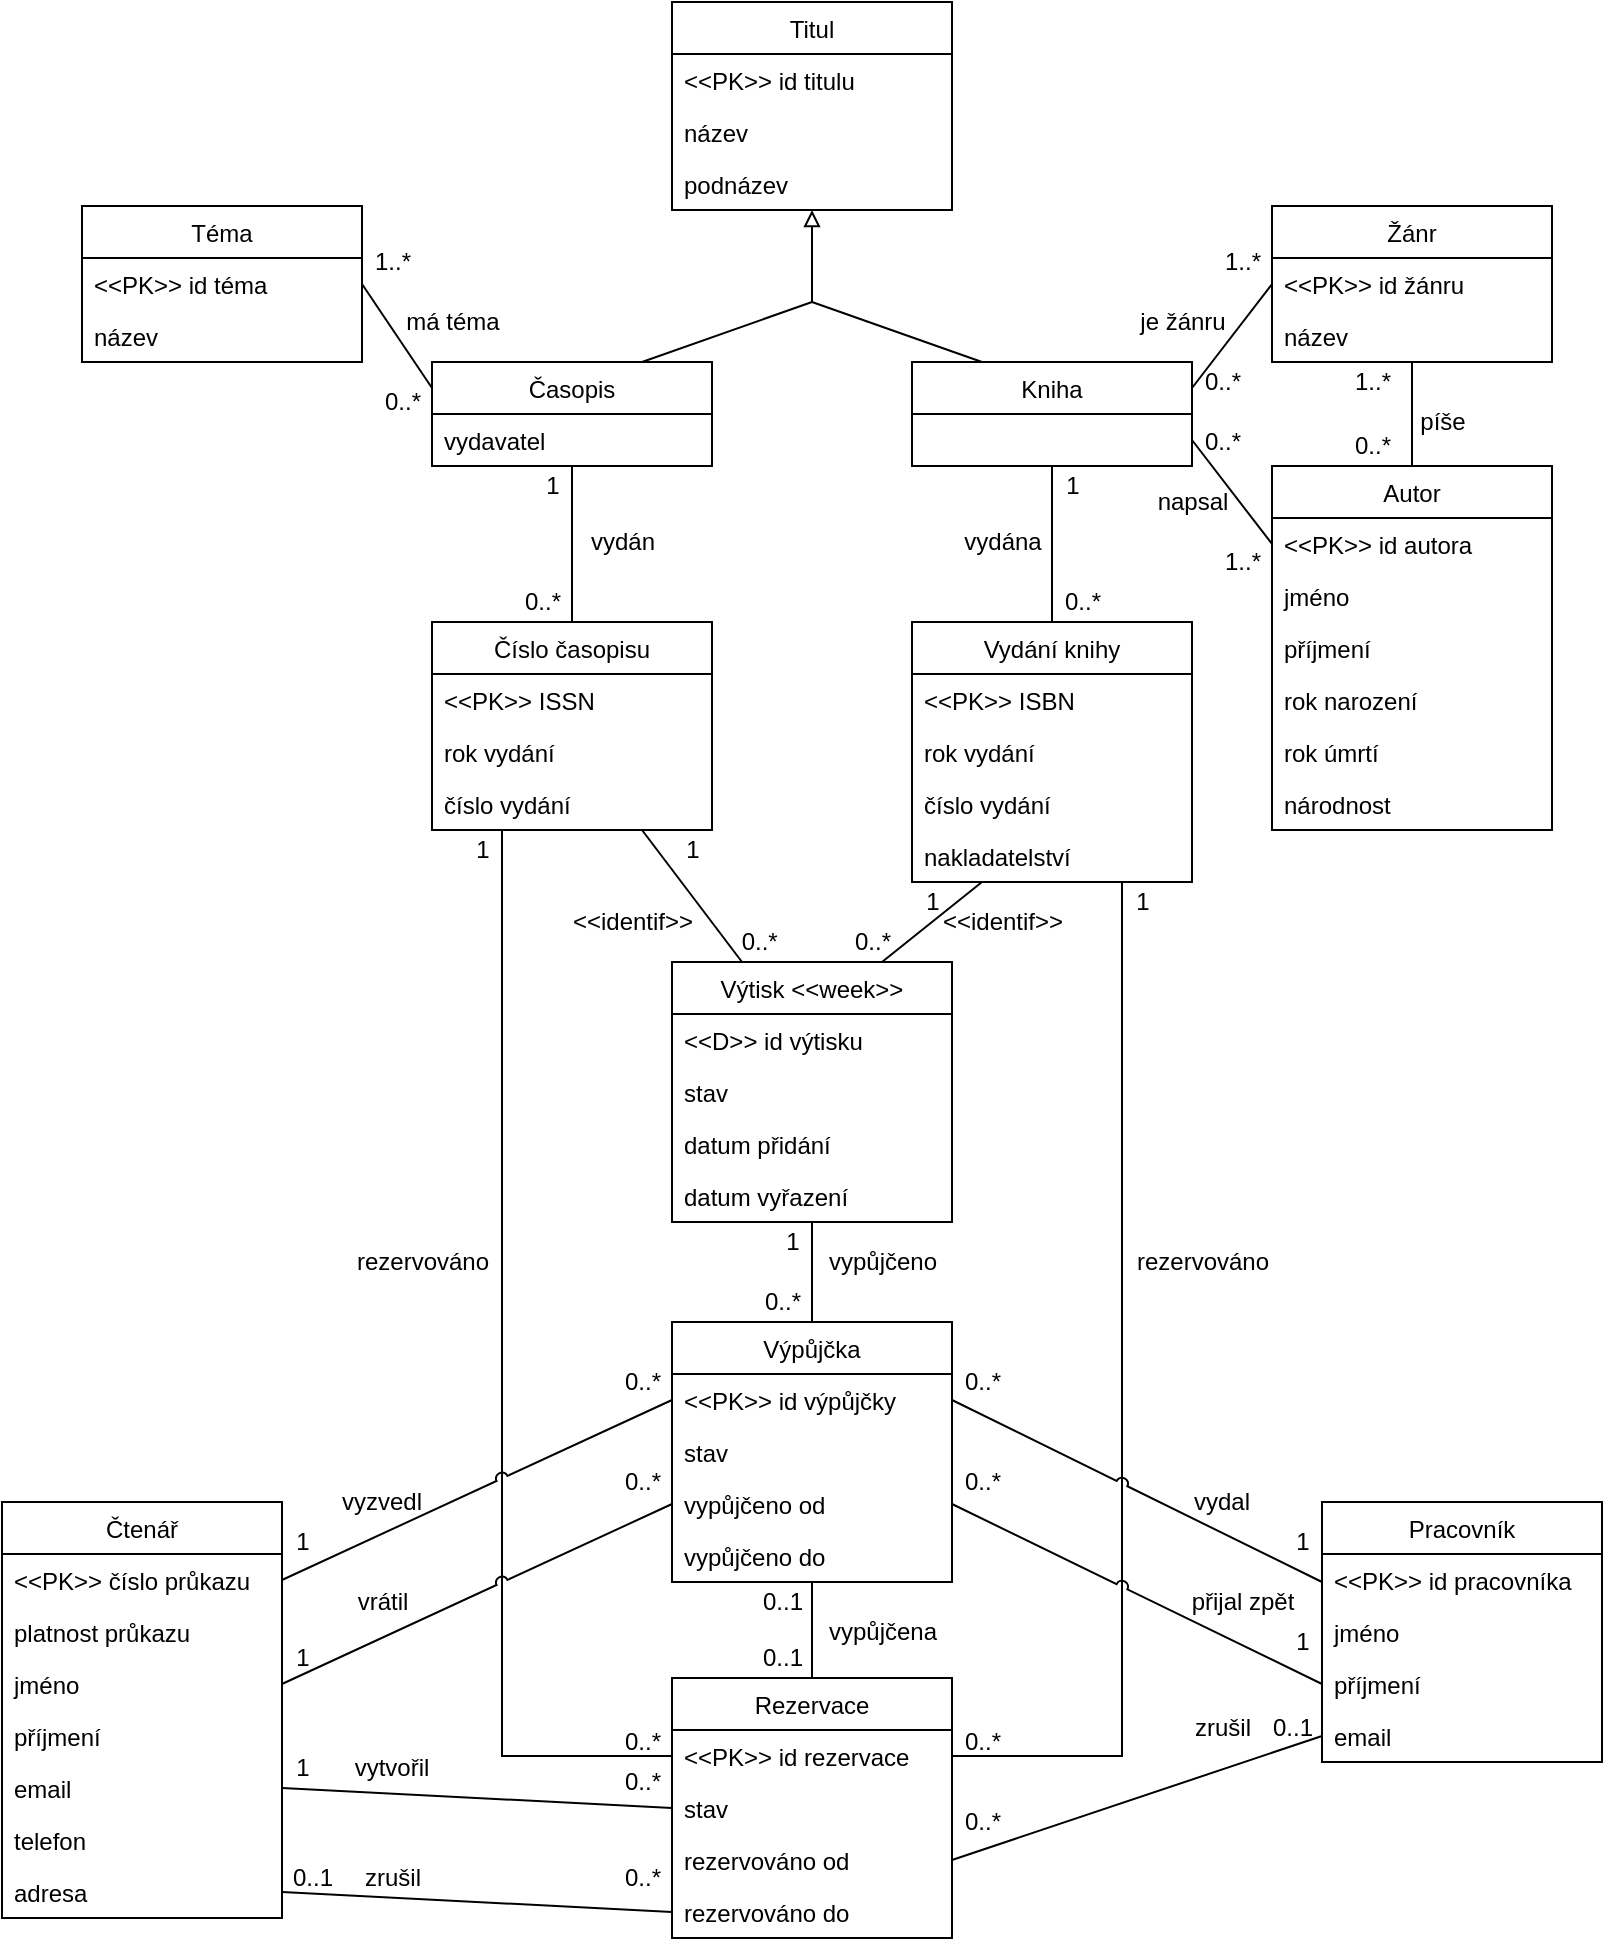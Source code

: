 <mxfile version="14.4.7" type="device"><diagram id="R2lEEEUBdFMjLlhIrx00" name="Page-1"><mxGraphModel dx="868" dy="475" grid="1" gridSize="10" guides="1" tooltips="1" connect="1" arrows="1" fold="1" page="1" pageScale="1" pageWidth="850" pageHeight="1100" math="0" shadow="0" extFonts="Permanent Marker^https://fonts.googleapis.com/css?family=Permanent+Marker"><root><mxCell id="0"/><mxCell id="1" parent="0"/><mxCell id="t6-kEOQ1s0M16IEH5O98-35" value="Titul" style="swimlane;fontStyle=0;childLayout=stackLayout;horizontal=1;startSize=26;fillColor=none;horizontalStack=0;resizeParent=1;resizeParentMax=0;resizeLast=0;collapsible=1;marginBottom=0;" vertex="1" parent="1"><mxGeometry x="355" y="90" width="140" height="104" as="geometry"/></mxCell><mxCell id="t6-kEOQ1s0M16IEH5O98-36" value="&lt;&lt;PK&gt;&gt; id titulu" style="text;strokeColor=none;fillColor=none;align=left;verticalAlign=top;spacingLeft=4;spacingRight=4;overflow=hidden;rotatable=0;points=[[0,0.5],[1,0.5]];portConstraint=eastwest;" vertex="1" parent="t6-kEOQ1s0M16IEH5O98-35"><mxGeometry y="26" width="140" height="26" as="geometry"/></mxCell><mxCell id="t6-kEOQ1s0M16IEH5O98-37" value="název" style="text;strokeColor=none;fillColor=none;align=left;verticalAlign=top;spacingLeft=4;spacingRight=4;overflow=hidden;rotatable=0;points=[[0,0.5],[1,0.5]];portConstraint=eastwest;" vertex="1" parent="t6-kEOQ1s0M16IEH5O98-35"><mxGeometry y="52" width="140" height="26" as="geometry"/></mxCell><mxCell id="t6-kEOQ1s0M16IEH5O98-38" value="podnázev" style="text;strokeColor=none;fillColor=none;align=left;verticalAlign=top;spacingLeft=4;spacingRight=4;overflow=hidden;rotatable=0;points=[[0,0.5],[1,0.5]];portConstraint=eastwest;" vertex="1" parent="t6-kEOQ1s0M16IEH5O98-35"><mxGeometry y="78" width="140" height="26" as="geometry"/></mxCell><mxCell id="t6-kEOQ1s0M16IEH5O98-43" value="" style="endArrow=block;html=1;entryX=0.5;entryY=1;entryDx=0;entryDy=0;endFill=0;" edge="1" parent="1" target="t6-kEOQ1s0M16IEH5O98-35"><mxGeometry width="50" height="50" relative="1" as="geometry"><mxPoint x="425" y="240" as="sourcePoint"/><mxPoint x="445" y="160" as="targetPoint"/></mxGeometry></mxCell><mxCell id="t6-kEOQ1s0M16IEH5O98-122" style="edgeStyle=none;rounded=0;orthogonalLoop=1;jettySize=auto;html=1;exitX=0.5;exitY=1;exitDx=0;exitDy=0;entryX=0.5;entryY=0;entryDx=0;entryDy=0;endArrow=none;endFill=0;" edge="1" parent="1" source="t6-kEOQ1s0M16IEH5O98-48" target="t6-kEOQ1s0M16IEH5O98-107"><mxGeometry relative="1" as="geometry"/></mxCell><mxCell id="t6-kEOQ1s0M16IEH5O98-48" value="Výtisk &lt;&lt;week&gt;&gt;" style="swimlane;fontStyle=0;childLayout=stackLayout;horizontal=1;startSize=26;fillColor=none;horizontalStack=0;resizeParent=1;resizeParentMax=0;resizeLast=0;collapsible=1;marginBottom=0;" vertex="1" parent="1"><mxGeometry x="355" y="570" width="140" height="130" as="geometry"/></mxCell><mxCell id="t6-kEOQ1s0M16IEH5O98-49" value="&lt;&lt;D&gt;&gt; id výtisku" style="text;strokeColor=none;fillColor=none;align=left;verticalAlign=top;spacingLeft=4;spacingRight=4;overflow=hidden;rotatable=0;points=[[0,0.5],[1,0.5]];portConstraint=eastwest;" vertex="1" parent="t6-kEOQ1s0M16IEH5O98-48"><mxGeometry y="26" width="140" height="26" as="geometry"/></mxCell><mxCell id="t6-kEOQ1s0M16IEH5O98-64" value="stav" style="text;strokeColor=none;fillColor=none;align=left;verticalAlign=top;spacingLeft=4;spacingRight=4;overflow=hidden;rotatable=0;points=[[0,0.5],[1,0.5]];portConstraint=eastwest;" vertex="1" parent="t6-kEOQ1s0M16IEH5O98-48"><mxGeometry y="52" width="140" height="26" as="geometry"/></mxCell><mxCell id="t6-kEOQ1s0M16IEH5O98-50" value="datum přidání" style="text;strokeColor=none;fillColor=none;align=left;verticalAlign=top;spacingLeft=4;spacingRight=4;overflow=hidden;rotatable=0;points=[[0,0.5],[1,0.5]];portConstraint=eastwest;" vertex="1" parent="t6-kEOQ1s0M16IEH5O98-48"><mxGeometry y="78" width="140" height="26" as="geometry"/></mxCell><mxCell id="t6-kEOQ1s0M16IEH5O98-51" value="datum vyřazení" style="text;strokeColor=none;fillColor=none;align=left;verticalAlign=top;spacingLeft=4;spacingRight=4;overflow=hidden;rotatable=0;points=[[0,0.5],[1,0.5]];portConstraint=eastwest;" vertex="1" parent="t6-kEOQ1s0M16IEH5O98-48"><mxGeometry y="104" width="140" height="26" as="geometry"/></mxCell><mxCell id="t6-kEOQ1s0M16IEH5O98-52" value="Kniha" style="swimlane;fontStyle=0;childLayout=stackLayout;horizontal=1;startSize=26;fillColor=none;horizontalStack=0;resizeParent=1;resizeParentMax=0;resizeLast=0;collapsible=1;marginBottom=0;" vertex="1" parent="1"><mxGeometry x="475" y="270" width="140" height="52" as="geometry"/></mxCell><mxCell id="t6-kEOQ1s0M16IEH5O98-56" value="Časopis" style="swimlane;fontStyle=0;childLayout=stackLayout;horizontal=1;startSize=26;fillColor=none;horizontalStack=0;resizeParent=1;resizeParentMax=0;resizeLast=0;collapsible=1;marginBottom=0;" vertex="1" parent="1"><mxGeometry x="235" y="270" width="140" height="52" as="geometry"/></mxCell><mxCell id="t6-kEOQ1s0M16IEH5O98-57" value="vydavatel" style="text;strokeColor=none;fillColor=none;align=left;verticalAlign=top;spacingLeft=4;spacingRight=4;overflow=hidden;rotatable=0;points=[[0,0.5],[1,0.5]];portConstraint=eastwest;" vertex="1" parent="t6-kEOQ1s0M16IEH5O98-56"><mxGeometry y="26" width="140" height="26" as="geometry"/></mxCell><mxCell id="t6-kEOQ1s0M16IEH5O98-58" value="" style="endArrow=none;html=1;entryX=0.75;entryY=0;entryDx=0;entryDy=0;" edge="1" parent="1" target="t6-kEOQ1s0M16IEH5O98-56"><mxGeometry width="50" height="50" relative="1" as="geometry"><mxPoint x="425" y="240" as="sourcePoint"/><mxPoint x="445" y="310" as="targetPoint"/></mxGeometry></mxCell><mxCell id="t6-kEOQ1s0M16IEH5O98-59" value="" style="endArrow=none;html=1;entryX=0.25;entryY=0;entryDx=0;entryDy=0;" edge="1" parent="1" target="t6-kEOQ1s0M16IEH5O98-52"><mxGeometry width="50" height="50" relative="1" as="geometry"><mxPoint x="425" y="240" as="sourcePoint"/><mxPoint x="355" y="324" as="targetPoint"/></mxGeometry></mxCell><mxCell id="t6-kEOQ1s0M16IEH5O98-125" style="edgeStyle=orthogonalEdgeStyle;rounded=0;orthogonalLoop=1;jettySize=auto;html=1;exitX=0.25;exitY=1;exitDx=0;exitDy=0;endArrow=none;endFill=0;entryX=0;entryY=0.5;entryDx=0;entryDy=0;" edge="1" parent="1" source="t6-kEOQ1s0M16IEH5O98-60" target="t6-kEOQ1s0M16IEH5O98-98"><mxGeometry relative="1" as="geometry"><mxPoint x="330" y="1025" as="targetPoint"/></mxGeometry></mxCell><mxCell id="t6-kEOQ1s0M16IEH5O98-60" value="Číslo časopisu" style="swimlane;fontStyle=0;childLayout=stackLayout;horizontal=1;startSize=26;fillColor=none;horizontalStack=0;resizeParent=1;resizeParentMax=0;resizeLast=0;collapsible=1;marginBottom=0;" vertex="1" parent="1"><mxGeometry x="235" y="400" width="140" height="104" as="geometry"/></mxCell><mxCell id="t6-kEOQ1s0M16IEH5O98-61" value="&lt;&lt;PK&gt;&gt; ISSN" style="text;strokeColor=none;fillColor=none;align=left;verticalAlign=top;spacingLeft=4;spacingRight=4;overflow=hidden;rotatable=0;points=[[0,0.5],[1,0.5]];portConstraint=eastwest;" vertex="1" parent="t6-kEOQ1s0M16IEH5O98-60"><mxGeometry y="26" width="140" height="26" as="geometry"/></mxCell><mxCell id="t6-kEOQ1s0M16IEH5O98-62" value="rok vydání" style="text;strokeColor=none;fillColor=none;align=left;verticalAlign=top;spacingLeft=4;spacingRight=4;overflow=hidden;rotatable=0;points=[[0,0.5],[1,0.5]];portConstraint=eastwest;" vertex="1" parent="t6-kEOQ1s0M16IEH5O98-60"><mxGeometry y="52" width="140" height="26" as="geometry"/></mxCell><mxCell id="t6-kEOQ1s0M16IEH5O98-63" value="číslo vydání" style="text;strokeColor=none;fillColor=none;align=left;verticalAlign=top;spacingLeft=4;spacingRight=4;overflow=hidden;rotatable=0;points=[[0,0.5],[1,0.5]];portConstraint=eastwest;" vertex="1" parent="t6-kEOQ1s0M16IEH5O98-60"><mxGeometry y="78" width="140" height="26" as="geometry"/></mxCell><mxCell id="t6-kEOQ1s0M16IEH5O98-68" value="Téma" style="swimlane;fontStyle=0;childLayout=stackLayout;horizontal=1;startSize=26;fillColor=none;horizontalStack=0;resizeParent=1;resizeParentMax=0;resizeLast=0;collapsible=1;marginBottom=0;" vertex="1" parent="1"><mxGeometry x="60" y="192" width="140" height="78" as="geometry"/></mxCell><mxCell id="t6-kEOQ1s0M16IEH5O98-69" value="&lt;&lt;PK&gt;&gt; id téma" style="text;strokeColor=none;fillColor=none;align=left;verticalAlign=top;spacingLeft=4;spacingRight=4;overflow=hidden;rotatable=0;points=[[0,0.5],[1,0.5]];portConstraint=eastwest;" vertex="1" parent="t6-kEOQ1s0M16IEH5O98-68"><mxGeometry y="26" width="140" height="26" as="geometry"/></mxCell><mxCell id="t6-kEOQ1s0M16IEH5O98-70" value="název" style="text;strokeColor=none;fillColor=none;align=left;verticalAlign=top;spacingLeft=4;spacingRight=4;overflow=hidden;rotatable=0;points=[[0,0.5],[1,0.5]];portConstraint=eastwest;" vertex="1" parent="t6-kEOQ1s0M16IEH5O98-68"><mxGeometry y="52" width="140" height="26" as="geometry"/></mxCell><mxCell id="t6-kEOQ1s0M16IEH5O98-73" value="Autor" style="swimlane;fontStyle=0;childLayout=stackLayout;horizontal=1;startSize=26;fillColor=none;horizontalStack=0;resizeParent=1;resizeParentMax=0;resizeLast=0;collapsible=1;marginBottom=0;" vertex="1" parent="1"><mxGeometry x="655" y="322" width="140" height="182" as="geometry"/></mxCell><mxCell id="t6-kEOQ1s0M16IEH5O98-74" value="&lt;&lt;PK&gt;&gt; id autora" style="text;strokeColor=none;fillColor=none;align=left;verticalAlign=top;spacingLeft=4;spacingRight=4;overflow=hidden;rotatable=0;points=[[0,0.5],[1,0.5]];portConstraint=eastwest;" vertex="1" parent="t6-kEOQ1s0M16IEH5O98-73"><mxGeometry y="26" width="140" height="26" as="geometry"/></mxCell><mxCell id="t6-kEOQ1s0M16IEH5O98-75" value="jméno" style="text;strokeColor=none;fillColor=none;align=left;verticalAlign=top;spacingLeft=4;spacingRight=4;overflow=hidden;rotatable=0;points=[[0,0.5],[1,0.5]];portConstraint=eastwest;" vertex="1" parent="t6-kEOQ1s0M16IEH5O98-73"><mxGeometry y="52" width="140" height="26" as="geometry"/></mxCell><mxCell id="t6-kEOQ1s0M16IEH5O98-76" value="příjmení" style="text;strokeColor=none;fillColor=none;align=left;verticalAlign=top;spacingLeft=4;spacingRight=4;overflow=hidden;rotatable=0;points=[[0,0.5],[1,0.5]];portConstraint=eastwest;" vertex="1" parent="t6-kEOQ1s0M16IEH5O98-73"><mxGeometry y="78" width="140" height="26" as="geometry"/></mxCell><mxCell id="t6-kEOQ1s0M16IEH5O98-81" value="rok narození" style="text;strokeColor=none;fillColor=none;align=left;verticalAlign=top;spacingLeft=4;spacingRight=4;overflow=hidden;rotatable=0;points=[[0,0.5],[1,0.5]];portConstraint=eastwest;" vertex="1" parent="t6-kEOQ1s0M16IEH5O98-73"><mxGeometry y="104" width="140" height="26" as="geometry"/></mxCell><mxCell id="t6-kEOQ1s0M16IEH5O98-82" value="rok úmrtí" style="text;strokeColor=none;fillColor=none;align=left;verticalAlign=top;spacingLeft=4;spacingRight=4;overflow=hidden;rotatable=0;points=[[0,0.5],[1,0.5]];portConstraint=eastwest;" vertex="1" parent="t6-kEOQ1s0M16IEH5O98-73"><mxGeometry y="130" width="140" height="26" as="geometry"/></mxCell><mxCell id="t6-kEOQ1s0M16IEH5O98-83" value="národnost" style="text;strokeColor=none;fillColor=none;align=left;verticalAlign=top;spacingLeft=4;spacingRight=4;overflow=hidden;rotatable=0;points=[[0,0.5],[1,0.5]];portConstraint=eastwest;" vertex="1" parent="t6-kEOQ1s0M16IEH5O98-73"><mxGeometry y="156" width="140" height="26" as="geometry"/></mxCell><mxCell id="t6-kEOQ1s0M16IEH5O98-77" value="Žánr" style="swimlane;fontStyle=0;childLayout=stackLayout;horizontal=1;startSize=26;fillColor=none;horizontalStack=0;resizeParent=1;resizeParentMax=0;resizeLast=0;collapsible=1;marginBottom=0;" vertex="1" parent="1"><mxGeometry x="655" y="192" width="140" height="78" as="geometry"/></mxCell><mxCell id="t6-kEOQ1s0M16IEH5O98-78" value="&lt;&lt;PK&gt;&gt; id žánru" style="text;strokeColor=none;fillColor=none;align=left;verticalAlign=top;spacingLeft=4;spacingRight=4;overflow=hidden;rotatable=0;points=[[0,0.5],[1,0.5]];portConstraint=eastwest;" vertex="1" parent="t6-kEOQ1s0M16IEH5O98-77"><mxGeometry y="26" width="140" height="26" as="geometry"/></mxCell><mxCell id="t6-kEOQ1s0M16IEH5O98-79" value="název" style="text;strokeColor=none;fillColor=none;align=left;verticalAlign=top;spacingLeft=4;spacingRight=4;overflow=hidden;rotatable=0;points=[[0,0.5],[1,0.5]];portConstraint=eastwest;" vertex="1" parent="t6-kEOQ1s0M16IEH5O98-77"><mxGeometry y="52" width="140" height="26" as="geometry"/></mxCell><mxCell id="t6-kEOQ1s0M16IEH5O98-121" style="rounded=0;orthogonalLoop=1;jettySize=auto;html=1;exitX=0.25;exitY=1;exitDx=0;exitDy=0;entryX=0.75;entryY=0;entryDx=0;entryDy=0;endArrow=none;endFill=0;" edge="1" parent="1" source="t6-kEOQ1s0M16IEH5O98-84" target="t6-kEOQ1s0M16IEH5O98-48"><mxGeometry relative="1" as="geometry"/></mxCell><mxCell id="t6-kEOQ1s0M16IEH5O98-124" style="edgeStyle=orthogonalEdgeStyle;rounded=0;orthogonalLoop=1;jettySize=auto;html=1;exitX=0.75;exitY=1;exitDx=0;exitDy=0;entryX=1;entryY=0.5;entryDx=0;entryDy=0;endArrow=none;endFill=0;" edge="1" parent="1" source="t6-kEOQ1s0M16IEH5O98-84" target="t6-kEOQ1s0M16IEH5O98-98"><mxGeometry relative="1" as="geometry"/></mxCell><mxCell id="t6-kEOQ1s0M16IEH5O98-84" value="Vydání knihy" style="swimlane;fontStyle=0;childLayout=stackLayout;horizontal=1;startSize=26;fillColor=none;horizontalStack=0;resizeParent=1;resizeParentMax=0;resizeLast=0;collapsible=1;marginBottom=0;" vertex="1" parent="1"><mxGeometry x="475" y="400" width="140" height="130" as="geometry"/></mxCell><mxCell id="t6-kEOQ1s0M16IEH5O98-85" value="&lt;&lt;PK&gt;&gt; ISBN" style="text;strokeColor=none;fillColor=none;align=left;verticalAlign=top;spacingLeft=4;spacingRight=4;overflow=hidden;rotatable=0;points=[[0,0.5],[1,0.5]];portConstraint=eastwest;" vertex="1" parent="t6-kEOQ1s0M16IEH5O98-84"><mxGeometry y="26" width="140" height="26" as="geometry"/></mxCell><mxCell id="t6-kEOQ1s0M16IEH5O98-86" value="rok vydání" style="text;strokeColor=none;fillColor=none;align=left;verticalAlign=top;spacingLeft=4;spacingRight=4;overflow=hidden;rotatable=0;points=[[0,0.5],[1,0.5]];portConstraint=eastwest;" vertex="1" parent="t6-kEOQ1s0M16IEH5O98-84"><mxGeometry y="52" width="140" height="26" as="geometry"/></mxCell><mxCell id="t6-kEOQ1s0M16IEH5O98-87" value="číslo vydání" style="text;strokeColor=none;fillColor=none;align=left;verticalAlign=top;spacingLeft=4;spacingRight=4;overflow=hidden;rotatable=0;points=[[0,0.5],[1,0.5]];portConstraint=eastwest;" vertex="1" parent="t6-kEOQ1s0M16IEH5O98-84"><mxGeometry y="78" width="140" height="26" as="geometry"/></mxCell><mxCell id="t6-kEOQ1s0M16IEH5O98-88" value="nakladatelství" style="text;strokeColor=none;fillColor=none;align=left;verticalAlign=top;spacingLeft=4;spacingRight=4;overflow=hidden;rotatable=0;points=[[0,0.5],[1,0.5]];portConstraint=eastwest;" vertex="1" parent="t6-kEOQ1s0M16IEH5O98-84"><mxGeometry y="104" width="140" height="26" as="geometry"/></mxCell><mxCell id="t6-kEOQ1s0M16IEH5O98-89" value="Čtenář" style="swimlane;fontStyle=0;childLayout=stackLayout;horizontal=1;startSize=26;fillColor=none;horizontalStack=0;resizeParent=1;resizeParentMax=0;resizeLast=0;collapsible=1;marginBottom=0;" vertex="1" parent="1"><mxGeometry x="20" y="840" width="140" height="208" as="geometry"/></mxCell><mxCell id="t6-kEOQ1s0M16IEH5O98-90" value="&lt;&lt;PK&gt;&gt; číslo průkazu" style="text;strokeColor=none;fillColor=none;align=left;verticalAlign=top;spacingLeft=4;spacingRight=4;overflow=hidden;rotatable=0;points=[[0,0.5],[1,0.5]];portConstraint=eastwest;" vertex="1" parent="t6-kEOQ1s0M16IEH5O98-89"><mxGeometry y="26" width="140" height="26" as="geometry"/></mxCell><mxCell id="t6-kEOQ1s0M16IEH5O98-91" value="platnost průkazu" style="text;strokeColor=none;fillColor=none;align=left;verticalAlign=top;spacingLeft=4;spacingRight=4;overflow=hidden;rotatable=0;points=[[0,0.5],[1,0.5]];portConstraint=eastwest;" vertex="1" parent="t6-kEOQ1s0M16IEH5O98-89"><mxGeometry y="52" width="140" height="26" as="geometry"/></mxCell><mxCell id="t6-kEOQ1s0M16IEH5O98-92" value="jméno" style="text;strokeColor=none;fillColor=none;align=left;verticalAlign=top;spacingLeft=4;spacingRight=4;overflow=hidden;rotatable=0;points=[[0,0.5],[1,0.5]];portConstraint=eastwest;" vertex="1" parent="t6-kEOQ1s0M16IEH5O98-89"><mxGeometry y="78" width="140" height="26" as="geometry"/></mxCell><mxCell id="t6-kEOQ1s0M16IEH5O98-93" value="příjmení&#xA;" style="text;strokeColor=none;fillColor=none;align=left;verticalAlign=top;spacingLeft=4;spacingRight=4;overflow=hidden;rotatable=0;points=[[0,0.5],[1,0.5]];portConstraint=eastwest;" vertex="1" parent="t6-kEOQ1s0M16IEH5O98-89"><mxGeometry y="104" width="140" height="26" as="geometry"/></mxCell><mxCell id="t6-kEOQ1s0M16IEH5O98-95" value="email" style="text;strokeColor=none;fillColor=none;align=left;verticalAlign=top;spacingLeft=4;spacingRight=4;overflow=hidden;rotatable=0;points=[[0,0.5],[1,0.5]];portConstraint=eastwest;" vertex="1" parent="t6-kEOQ1s0M16IEH5O98-89"><mxGeometry y="130" width="140" height="26" as="geometry"/></mxCell><mxCell id="t6-kEOQ1s0M16IEH5O98-94" value="telefon" style="text;strokeColor=none;fillColor=none;align=left;verticalAlign=top;spacingLeft=4;spacingRight=4;overflow=hidden;rotatable=0;points=[[0,0.5],[1,0.5]];portConstraint=eastwest;" vertex="1" parent="t6-kEOQ1s0M16IEH5O98-89"><mxGeometry y="156" width="140" height="26" as="geometry"/></mxCell><mxCell id="t6-kEOQ1s0M16IEH5O98-96" value="adresa" style="text;strokeColor=none;fillColor=none;align=left;verticalAlign=top;spacingLeft=4;spacingRight=4;overflow=hidden;rotatable=0;points=[[0,0.5],[1,0.5]];portConstraint=eastwest;" vertex="1" parent="t6-kEOQ1s0M16IEH5O98-89"><mxGeometry y="182" width="140" height="26" as="geometry"/></mxCell><mxCell id="t6-kEOQ1s0M16IEH5O98-97" value="Rezervace" style="swimlane;fontStyle=0;childLayout=stackLayout;horizontal=1;startSize=26;fillColor=none;horizontalStack=0;resizeParent=1;resizeParentMax=0;resizeLast=0;collapsible=1;marginBottom=0;" vertex="1" parent="1"><mxGeometry x="355" y="928" width="140" height="130" as="geometry"/></mxCell><mxCell id="t6-kEOQ1s0M16IEH5O98-98" value="&lt;&lt;PK&gt;&gt; id rezervace" style="text;strokeColor=none;fillColor=none;align=left;verticalAlign=top;spacingLeft=4;spacingRight=4;overflow=hidden;rotatable=0;points=[[0,0.5],[1,0.5]];portConstraint=eastwest;" vertex="1" parent="t6-kEOQ1s0M16IEH5O98-97"><mxGeometry y="26" width="140" height="26" as="geometry"/></mxCell><mxCell id="t6-kEOQ1s0M16IEH5O98-99" value="stav" style="text;strokeColor=none;fillColor=none;align=left;verticalAlign=top;spacingLeft=4;spacingRight=4;overflow=hidden;rotatable=0;points=[[0,0.5],[1,0.5]];portConstraint=eastwest;" vertex="1" parent="t6-kEOQ1s0M16IEH5O98-97"><mxGeometry y="52" width="140" height="26" as="geometry"/></mxCell><mxCell id="t6-kEOQ1s0M16IEH5O98-100" value="rezervováno od" style="text;strokeColor=none;fillColor=none;align=left;verticalAlign=top;spacingLeft=4;spacingRight=4;overflow=hidden;rotatable=0;points=[[0,0.5],[1,0.5]];portConstraint=eastwest;" vertex="1" parent="t6-kEOQ1s0M16IEH5O98-97"><mxGeometry y="78" width="140" height="26" as="geometry"/></mxCell><mxCell id="t6-kEOQ1s0M16IEH5O98-101" value="rezervováno do" style="text;strokeColor=none;fillColor=none;align=left;verticalAlign=top;spacingLeft=4;spacingRight=4;overflow=hidden;rotatable=0;points=[[0,0.5],[1,0.5]];portConstraint=eastwest;" vertex="1" parent="t6-kEOQ1s0M16IEH5O98-97"><mxGeometry y="104" width="140" height="26" as="geometry"/></mxCell><mxCell id="t6-kEOQ1s0M16IEH5O98-126" style="rounded=0;orthogonalLoop=1;jettySize=auto;html=1;entryX=1;entryY=0.5;entryDx=0;entryDy=0;endArrow=none;endFill=0;jumpStyle=arc;" edge="1" parent="1" target="t6-kEOQ1s0M16IEH5O98-108"><mxGeometry relative="1" as="geometry"><mxPoint x="680" y="880" as="sourcePoint"/></mxGeometry></mxCell><mxCell id="t6-kEOQ1s0M16IEH5O98-127" style="edgeStyle=none;rounded=0;jumpStyle=arc;orthogonalLoop=1;jettySize=auto;html=1;exitX=0;exitY=0.5;exitDx=0;exitDy=0;entryX=1;entryY=0.5;entryDx=0;entryDy=0;endArrow=none;endFill=0;" edge="1" parent="1" source="t6-kEOQ1s0M16IEH5O98-105" target="t6-kEOQ1s0M16IEH5O98-110"><mxGeometry relative="1" as="geometry"/></mxCell><mxCell id="t6-kEOQ1s0M16IEH5O98-102" value="Pracovník" style="swimlane;fontStyle=0;childLayout=stackLayout;horizontal=1;startSize=26;fillColor=none;horizontalStack=0;resizeParent=1;resizeParentMax=0;resizeLast=0;collapsible=1;marginBottom=0;" vertex="1" parent="1"><mxGeometry x="680" y="840" width="140" height="130" as="geometry"/></mxCell><mxCell id="t6-kEOQ1s0M16IEH5O98-103" value="&lt;&lt;PK&gt;&gt; id pracovníka" style="text;strokeColor=none;fillColor=none;align=left;verticalAlign=top;spacingLeft=4;spacingRight=4;overflow=hidden;rotatable=0;points=[[0,0.5],[1,0.5]];portConstraint=eastwest;" vertex="1" parent="t6-kEOQ1s0M16IEH5O98-102"><mxGeometry y="26" width="140" height="26" as="geometry"/></mxCell><mxCell id="t6-kEOQ1s0M16IEH5O98-104" value="jméno" style="text;strokeColor=none;fillColor=none;align=left;verticalAlign=top;spacingLeft=4;spacingRight=4;overflow=hidden;rotatable=0;points=[[0,0.5],[1,0.5]];portConstraint=eastwest;" vertex="1" parent="t6-kEOQ1s0M16IEH5O98-102"><mxGeometry y="52" width="140" height="26" as="geometry"/></mxCell><mxCell id="t6-kEOQ1s0M16IEH5O98-105" value="příjmení" style="text;strokeColor=none;fillColor=none;align=left;verticalAlign=top;spacingLeft=4;spacingRight=4;overflow=hidden;rotatable=0;points=[[0,0.5],[1,0.5]];portConstraint=eastwest;" vertex="1" parent="t6-kEOQ1s0M16IEH5O98-102"><mxGeometry y="78" width="140" height="26" as="geometry"/></mxCell><mxCell id="t6-kEOQ1s0M16IEH5O98-106" value="email" style="text;strokeColor=none;fillColor=none;align=left;verticalAlign=top;spacingLeft=4;spacingRight=4;overflow=hidden;rotatable=0;points=[[0,0.5],[1,0.5]];portConstraint=eastwest;" vertex="1" parent="t6-kEOQ1s0M16IEH5O98-102"><mxGeometry y="104" width="140" height="26" as="geometry"/></mxCell><mxCell id="t6-kEOQ1s0M16IEH5O98-123" style="edgeStyle=none;rounded=0;orthogonalLoop=1;jettySize=auto;html=1;exitX=0.5;exitY=1;exitDx=0;exitDy=0;entryX=0.5;entryY=0;entryDx=0;entryDy=0;endArrow=none;endFill=0;" edge="1" parent="1" source="t6-kEOQ1s0M16IEH5O98-107" target="t6-kEOQ1s0M16IEH5O98-97"><mxGeometry relative="1" as="geometry"/></mxCell><mxCell id="t6-kEOQ1s0M16IEH5O98-107" value="Výpůjčka" style="swimlane;fontStyle=0;childLayout=stackLayout;horizontal=1;startSize=26;fillColor=none;horizontalStack=0;resizeParent=1;resizeParentMax=0;resizeLast=0;collapsible=1;marginBottom=0;" vertex="1" parent="1"><mxGeometry x="355" y="750" width="140" height="130" as="geometry"/></mxCell><mxCell id="t6-kEOQ1s0M16IEH5O98-108" value="&lt;&lt;PK&gt;&gt; id výpůjčky" style="text;strokeColor=none;fillColor=none;align=left;verticalAlign=top;spacingLeft=4;spacingRight=4;overflow=hidden;rotatable=0;points=[[0,0.5],[1,0.5]];portConstraint=eastwest;" vertex="1" parent="t6-kEOQ1s0M16IEH5O98-107"><mxGeometry y="26" width="140" height="26" as="geometry"/></mxCell><mxCell id="t6-kEOQ1s0M16IEH5O98-109" value="stav" style="text;strokeColor=none;fillColor=none;align=left;verticalAlign=top;spacingLeft=4;spacingRight=4;overflow=hidden;rotatable=0;points=[[0,0.5],[1,0.5]];portConstraint=eastwest;" vertex="1" parent="t6-kEOQ1s0M16IEH5O98-107"><mxGeometry y="52" width="140" height="26" as="geometry"/></mxCell><mxCell id="t6-kEOQ1s0M16IEH5O98-110" value="vypůjčeno od" style="text;strokeColor=none;fillColor=none;align=left;verticalAlign=top;spacingLeft=4;spacingRight=4;overflow=hidden;rotatable=0;points=[[0,0.5],[1,0.5]];portConstraint=eastwest;" vertex="1" parent="t6-kEOQ1s0M16IEH5O98-107"><mxGeometry y="78" width="140" height="26" as="geometry"/></mxCell><mxCell id="t6-kEOQ1s0M16IEH5O98-111" value="vypůjčeno do" style="text;strokeColor=none;fillColor=none;align=left;verticalAlign=top;spacingLeft=4;spacingRight=4;overflow=hidden;rotatable=0;points=[[0,0.5],[1,0.5]];portConstraint=eastwest;" vertex="1" parent="t6-kEOQ1s0M16IEH5O98-107"><mxGeometry y="104" width="140" height="26" as="geometry"/></mxCell><mxCell id="t6-kEOQ1s0M16IEH5O98-112" value="" style="endArrow=none;html=1;exitX=1;exitY=0.5;exitDx=0;exitDy=0;entryX=0;entryY=0.25;entryDx=0;entryDy=0;" edge="1" parent="1" source="t6-kEOQ1s0M16IEH5O98-69" target="t6-kEOQ1s0M16IEH5O98-56"><mxGeometry width="50" height="50" relative="1" as="geometry"><mxPoint x="380" y="380" as="sourcePoint"/><mxPoint x="430" y="330" as="targetPoint"/></mxGeometry></mxCell><mxCell id="t6-kEOQ1s0M16IEH5O98-113" value="" style="endArrow=none;html=1;exitX=1;exitY=0.25;exitDx=0;exitDy=0;entryX=0;entryY=0.5;entryDx=0;entryDy=0;" edge="1" parent="1" source="t6-kEOQ1s0M16IEH5O98-52" target="t6-kEOQ1s0M16IEH5O98-78"><mxGeometry width="50" height="50" relative="1" as="geometry"><mxPoint x="530" y="200" as="sourcePoint"/><mxPoint x="605" y="237" as="targetPoint"/></mxGeometry></mxCell><mxCell id="t6-kEOQ1s0M16IEH5O98-114" value="" style="endArrow=none;html=1;entryX=0.5;entryY=1;entryDx=0;entryDy=0;exitX=0.5;exitY=0;exitDx=0;exitDy=0;" edge="1" parent="1" source="t6-kEOQ1s0M16IEH5O98-73" target="t6-kEOQ1s0M16IEH5O98-77"><mxGeometry width="50" height="50" relative="1" as="geometry"><mxPoint x="400" y="410" as="sourcePoint"/><mxPoint x="450" y="360" as="targetPoint"/></mxGeometry></mxCell><mxCell id="t6-kEOQ1s0M16IEH5O98-115" value="" style="endArrow=none;html=1;exitX=0;exitY=0.5;exitDx=0;exitDy=0;entryX=1;entryY=0.75;entryDx=0;entryDy=0;" edge="1" parent="1" source="t6-kEOQ1s0M16IEH5O98-74" target="t6-kEOQ1s0M16IEH5O98-52"><mxGeometry width="50" height="50" relative="1" as="geometry"><mxPoint x="600" y="400" as="sourcePoint"/><mxPoint x="640" y="336" as="targetPoint"/></mxGeometry></mxCell><mxCell id="t6-kEOQ1s0M16IEH5O98-116" value="" style="endArrow=none;html=1;entryX=0.5;entryY=1;entryDx=0;entryDy=0;exitX=0.5;exitY=0;exitDx=0;exitDy=0;" edge="1" parent="1" source="t6-kEOQ1s0M16IEH5O98-84" target="t6-kEOQ1s0M16IEH5O98-52"><mxGeometry width="50" height="50" relative="1" as="geometry"><mxPoint x="400" y="410" as="sourcePoint"/><mxPoint x="450" y="360" as="targetPoint"/></mxGeometry></mxCell><mxCell id="t6-kEOQ1s0M16IEH5O98-117" value="" style="endArrow=none;html=1;entryX=0.5;entryY=1;entryDx=0;entryDy=0;exitX=0.5;exitY=0;exitDx=0;exitDy=0;" edge="1" parent="1" source="t6-kEOQ1s0M16IEH5O98-60" target="t6-kEOQ1s0M16IEH5O98-56"><mxGeometry width="50" height="50" relative="1" as="geometry"><mxPoint x="400" y="410" as="sourcePoint"/><mxPoint x="450" y="360" as="targetPoint"/></mxGeometry></mxCell><mxCell id="t6-kEOQ1s0M16IEH5O98-118" value="" style="endArrow=none;html=1;entryX=0.75;entryY=1;entryDx=0;entryDy=0;exitX=0.25;exitY=0;exitDx=0;exitDy=0;" edge="1" parent="1" source="t6-kEOQ1s0M16IEH5O98-48" target="t6-kEOQ1s0M16IEH5O98-60"><mxGeometry width="50" height="50" relative="1" as="geometry"><mxPoint x="400" y="590" as="sourcePoint"/><mxPoint x="450" y="540" as="targetPoint"/></mxGeometry></mxCell><mxCell id="t6-kEOQ1s0M16IEH5O98-128" style="edgeStyle=none;rounded=0;jumpStyle=arc;orthogonalLoop=1;jettySize=auto;html=1;exitX=1;exitY=0.5;exitDx=0;exitDy=0;entryX=0;entryY=0.5;entryDx=0;entryDy=0;endArrow=none;endFill=0;" edge="1" parent="1" source="t6-kEOQ1s0M16IEH5O98-90" target="t6-kEOQ1s0M16IEH5O98-108"><mxGeometry relative="1" as="geometry"/></mxCell><mxCell id="t6-kEOQ1s0M16IEH5O98-129" style="edgeStyle=none;rounded=0;jumpStyle=arc;orthogonalLoop=1;jettySize=auto;html=1;exitX=1;exitY=0.5;exitDx=0;exitDy=0;entryX=0;entryY=0.5;entryDx=0;entryDy=0;endArrow=none;endFill=0;" edge="1" parent="1" source="t6-kEOQ1s0M16IEH5O98-95" target="t6-kEOQ1s0M16IEH5O98-99"><mxGeometry relative="1" as="geometry"/></mxCell><mxCell id="t6-kEOQ1s0M16IEH5O98-130" value="vyzvedl" style="text;html=1;strokeColor=none;fillColor=none;align=center;verticalAlign=middle;whiteSpace=wrap;rounded=0;rotation=0;" vertex="1" parent="1"><mxGeometry x="170" y="830" width="80" height="20" as="geometry"/></mxCell><mxCell id="t6-kEOQ1s0M16IEH5O98-131" value="vytvořil" style="text;html=1;strokeColor=none;fillColor=none;align=center;verticalAlign=middle;whiteSpace=wrap;rounded=0;" vertex="1" parent="1"><mxGeometry x="195" y="963" width="40" height="20" as="geometry"/></mxCell><mxCell id="t6-kEOQ1s0M16IEH5O98-132" value="vydal" style="text;html=1;strokeColor=none;fillColor=none;align=center;verticalAlign=middle;whiteSpace=wrap;rounded=0;" vertex="1" parent="1"><mxGeometry x="610" y="830" width="40" height="20" as="geometry"/></mxCell><mxCell id="t6-kEOQ1s0M16IEH5O98-133" value="přijal zpět" style="text;html=1;align=center;verticalAlign=middle;resizable=0;points=[];autosize=1;" vertex="1" parent="1"><mxGeometry x="605" y="880" width="70" height="20" as="geometry"/></mxCell><mxCell id="t6-kEOQ1s0M16IEH5O98-136" style="edgeStyle=none;rounded=0;jumpStyle=arc;orthogonalLoop=1;jettySize=auto;html=1;exitX=1;exitY=0.5;exitDx=0;exitDy=0;entryX=0;entryY=0.5;entryDx=0;entryDy=0;endArrow=none;endFill=0;" edge="1" parent="1" source="t6-kEOQ1s0M16IEH5O98-92" target="t6-kEOQ1s0M16IEH5O98-110"><mxGeometry relative="1" as="geometry"/></mxCell><mxCell id="t6-kEOQ1s0M16IEH5O98-137" value="vrátil" style="text;html=1;align=center;verticalAlign=middle;resizable=0;points=[];autosize=1;" vertex="1" parent="1"><mxGeometry x="190" y="880" width="40" height="20" as="geometry"/></mxCell><mxCell id="t6-kEOQ1s0M16IEH5O98-138" style="edgeStyle=none;rounded=0;jumpStyle=arc;orthogonalLoop=1;jettySize=auto;html=1;exitX=1;exitY=0.5;exitDx=0;exitDy=0;entryX=0;entryY=0.5;entryDx=0;entryDy=0;endArrow=none;endFill=0;" edge="1" parent="1" source="t6-kEOQ1s0M16IEH5O98-96" target="t6-kEOQ1s0M16IEH5O98-101"><mxGeometry relative="1" as="geometry"/></mxCell><mxCell id="t6-kEOQ1s0M16IEH5O98-139" value="zrušil" style="text;html=1;align=center;verticalAlign=middle;resizable=0;points=[];autosize=1;" vertex="1" parent="1"><mxGeometry x="195" y="1018" width="40" height="20" as="geometry"/></mxCell><mxCell id="t6-kEOQ1s0M16IEH5O98-141" value="vypůjčena" style="text;html=1;align=center;verticalAlign=middle;resizable=0;points=[];autosize=1;" vertex="1" parent="1"><mxGeometry x="425" y="895" width="70" height="20" as="geometry"/></mxCell><mxCell id="t6-kEOQ1s0M16IEH5O98-142" value="napsal" style="text;html=1;align=center;verticalAlign=middle;resizable=0;points=[];autosize=1;" vertex="1" parent="1"><mxGeometry x="590" y="330" width="50" height="20" as="geometry"/></mxCell><mxCell id="t6-kEOQ1s0M16IEH5O98-143" value="píše" style="text;html=1;align=center;verticalAlign=middle;resizable=0;points=[];autosize=1;" vertex="1" parent="1"><mxGeometry x="720" y="290" width="40" height="20" as="geometry"/></mxCell><mxCell id="t6-kEOQ1s0M16IEH5O98-144" value="je žánru" style="text;html=1;align=center;verticalAlign=middle;resizable=0;points=[];autosize=1;" vertex="1" parent="1"><mxGeometry x="580" y="240" width="60" height="20" as="geometry"/></mxCell><mxCell id="t6-kEOQ1s0M16IEH5O98-145" value="má téma" style="text;html=1;align=center;verticalAlign=middle;resizable=0;points=[];autosize=1;" vertex="1" parent="1"><mxGeometry x="215" y="240" width="60" height="20" as="geometry"/></mxCell><mxCell id="t6-kEOQ1s0M16IEH5O98-146" value="rezervováno" style="text;html=1;align=center;verticalAlign=middle;resizable=0;points=[];autosize=1;" vertex="1" parent="1"><mxGeometry x="580" y="710" width="80" height="20" as="geometry"/></mxCell><mxCell id="t6-kEOQ1s0M16IEH5O98-147" value="rezervováno" style="text;html=1;align=center;verticalAlign=middle;resizable=0;points=[];autosize=1;" vertex="1" parent="1"><mxGeometry x="190" y="710" width="80" height="20" as="geometry"/></mxCell><mxCell id="t6-kEOQ1s0M16IEH5O98-148" value="vydána" style="text;html=1;align=center;verticalAlign=middle;resizable=0;points=[];autosize=1;" vertex="1" parent="1"><mxGeometry x="495" y="350" width="50" height="20" as="geometry"/></mxCell><mxCell id="t6-kEOQ1s0M16IEH5O98-149" value="vydán" style="text;html=1;align=center;verticalAlign=middle;resizable=0;points=[];autosize=1;" vertex="1" parent="1"><mxGeometry x="305" y="350" width="50" height="20" as="geometry"/></mxCell><mxCell id="t6-kEOQ1s0M16IEH5O98-150" value="vypůjčeno" style="text;html=1;align=center;verticalAlign=middle;resizable=0;points=[];autosize=1;" vertex="1" parent="1"><mxGeometry x="425" y="710" width="70" height="20" as="geometry"/></mxCell><mxCell id="t6-kEOQ1s0M16IEH5O98-152" style="edgeStyle=none;rounded=0;jumpStyle=arc;orthogonalLoop=1;jettySize=auto;html=1;exitX=1;exitY=0.5;exitDx=0;exitDy=0;entryX=0;entryY=0.5;entryDx=0;entryDy=0;endArrow=none;endFill=0;" edge="1" parent="1" source="t6-kEOQ1s0M16IEH5O98-100" target="t6-kEOQ1s0M16IEH5O98-106"><mxGeometry relative="1" as="geometry"/></mxCell><mxCell id="t6-kEOQ1s0M16IEH5O98-153" value="zrušil" style="text;html=1;align=center;verticalAlign=middle;resizable=0;points=[];autosize=1;" vertex="1" parent="1"><mxGeometry x="610" y="943" width="40" height="20" as="geometry"/></mxCell><mxCell id="t6-kEOQ1s0M16IEH5O98-154" value="&amp;lt;&amp;lt;identif&amp;gt;&amp;gt;" style="text;html=1;align=center;verticalAlign=middle;resizable=0;points=[];autosize=1;" vertex="1" parent="1"><mxGeometry x="480" y="540" width="80" height="20" as="geometry"/></mxCell><mxCell id="t6-kEOQ1s0M16IEH5O98-155" value="&amp;lt;&amp;lt;identif&amp;gt;&amp;gt;" style="text;html=1;align=center;verticalAlign=middle;resizable=0;points=[];autosize=1;" vertex="1" parent="1"><mxGeometry x="295" y="540" width="80" height="20" as="geometry"/></mxCell><mxCell id="t6-kEOQ1s0M16IEH5O98-156" value="1..*" style="text;html=1;align=center;verticalAlign=middle;resizable=0;points=[];autosize=1;" vertex="1" parent="1"><mxGeometry x="200" y="210" width="30" height="20" as="geometry"/></mxCell><mxCell id="t6-kEOQ1s0M16IEH5O98-157" value="0..*" style="text;html=1;align=center;verticalAlign=middle;resizable=0;points=[];autosize=1;" vertex="1" parent="1"><mxGeometry x="205" y="280" width="30" height="20" as="geometry"/></mxCell><mxCell id="t6-kEOQ1s0M16IEH5O98-159" value="1..*" style="text;html=1;align=center;verticalAlign=middle;resizable=0;points=[];autosize=1;" vertex="1" parent="1"><mxGeometry x="625" y="210" width="30" height="20" as="geometry"/></mxCell><mxCell id="t6-kEOQ1s0M16IEH5O98-160" value="0..*" style="text;html=1;align=center;verticalAlign=middle;resizable=0;points=[];autosize=1;" vertex="1" parent="1"><mxGeometry x="615" y="270" width="30" height="20" as="geometry"/></mxCell><mxCell id="t6-kEOQ1s0M16IEH5O98-161" value="1..*" style="text;html=1;align=center;verticalAlign=middle;resizable=0;points=[];autosize=1;" vertex="1" parent="1"><mxGeometry x="690" y="270" width="30" height="20" as="geometry"/></mxCell><mxCell id="t6-kEOQ1s0M16IEH5O98-162" style="edgeStyle=none;rounded=0;jumpStyle=arc;orthogonalLoop=1;jettySize=auto;html=1;exitX=0.75;exitY=0;exitDx=0;exitDy=0;endArrow=none;endFill=0;" edge="1" parent="1" source="t6-kEOQ1s0M16IEH5O98-68" target="t6-kEOQ1s0M16IEH5O98-68"><mxGeometry relative="1" as="geometry"/></mxCell><mxCell id="t6-kEOQ1s0M16IEH5O98-163" value="0..*" style="text;html=1;align=center;verticalAlign=middle;resizable=0;points=[];autosize=1;" vertex="1" parent="1"><mxGeometry x="690" y="302" width="30" height="20" as="geometry"/></mxCell><mxCell id="t6-kEOQ1s0M16IEH5O98-164" value="0..*" style="text;html=1;align=center;verticalAlign=middle;resizable=0;points=[];autosize=1;" vertex="1" parent="1"><mxGeometry x="615" y="300" width="30" height="20" as="geometry"/></mxCell><mxCell id="t6-kEOQ1s0M16IEH5O98-165" value="1..*" style="text;html=1;align=center;verticalAlign=middle;resizable=0;points=[];autosize=1;" vertex="1" parent="1"><mxGeometry x="625" y="360" width="30" height="20" as="geometry"/></mxCell><mxCell id="t6-kEOQ1s0M16IEH5O98-166" value="1" style="text;html=1;align=center;verticalAlign=middle;resizable=0;points=[];autosize=1;" vertex="1" parent="1"><mxGeometry x="545" y="322" width="20" height="20" as="geometry"/></mxCell><mxCell id="t6-kEOQ1s0M16IEH5O98-167" value="1" style="text;html=1;align=center;verticalAlign=middle;resizable=0;points=[];autosize=1;" vertex="1" parent="1"><mxGeometry x="285" y="322" width="20" height="20" as="geometry"/></mxCell><mxCell id="t6-kEOQ1s0M16IEH5O98-169" value="0..*" style="text;html=1;align=center;verticalAlign=middle;resizable=0;points=[];autosize=1;" vertex="1" parent="1"><mxGeometry x="545" y="380" width="30" height="20" as="geometry"/></mxCell><mxCell id="t6-kEOQ1s0M16IEH5O98-170" value="1" style="text;html=1;align=center;verticalAlign=middle;resizable=0;points=[];autosize=1;" vertex="1" parent="1"><mxGeometry x="475" y="530" width="20" height="20" as="geometry"/></mxCell><mxCell id="t6-kEOQ1s0M16IEH5O98-171" value="1" style="text;html=1;align=center;verticalAlign=middle;resizable=0;points=[];autosize=1;" vertex="1" parent="1"><mxGeometry x="580" y="530" width="20" height="20" as="geometry"/></mxCell><mxCell id="t6-kEOQ1s0M16IEH5O98-172" value="1" style="text;html=1;align=center;verticalAlign=middle;resizable=0;points=[];autosize=1;" vertex="1" parent="1"><mxGeometry x="355" y="504" width="20" height="20" as="geometry"/></mxCell><mxCell id="t6-kEOQ1s0M16IEH5O98-173" value="1" style="text;html=1;align=center;verticalAlign=middle;resizable=0;points=[];autosize=1;" vertex="1" parent="1"><mxGeometry x="250" y="504" width="20" height="20" as="geometry"/></mxCell><mxCell id="t6-kEOQ1s0M16IEH5O98-177" value="1" style="text;html=1;align=center;verticalAlign=middle;resizable=0;points=[];autosize=1;" vertex="1" parent="1"><mxGeometry x="405" y="700" width="20" height="20" as="geometry"/></mxCell><mxCell id="t6-kEOQ1s0M16IEH5O98-178" value="0..*" style="text;html=1;align=center;verticalAlign=middle;resizable=0;points=[];autosize=1;" vertex="1" parent="1"><mxGeometry x="275" y="380" width="30" height="20" as="geometry"/></mxCell><mxCell id="t6-kEOQ1s0M16IEH5O98-179" value="&amp;nbsp; 0..*" style="text;html=1;align=center;verticalAlign=middle;resizable=0;points=[];autosize=1;" vertex="1" parent="1"><mxGeometry x="375" y="550" width="40" height="20" as="geometry"/></mxCell><mxCell id="t6-kEOQ1s0M16IEH5O98-180" value="0..*" style="text;html=1;align=center;verticalAlign=middle;resizable=0;points=[];autosize=1;" vertex="1" parent="1"><mxGeometry x="440" y="550" width="30" height="20" as="geometry"/></mxCell><mxCell id="t6-kEOQ1s0M16IEH5O98-181" value="0..*" style="text;html=1;align=center;verticalAlign=middle;resizable=0;points=[];autosize=1;" vertex="1" parent="1"><mxGeometry x="395" y="730" width="30" height="20" as="geometry"/></mxCell><mxCell id="t6-kEOQ1s0M16IEH5O98-182" value="0..1" style="text;html=1;align=center;verticalAlign=middle;resizable=0;points=[];autosize=1;" vertex="1" parent="1"><mxGeometry x="390" y="908" width="40" height="20" as="geometry"/></mxCell><mxCell id="t6-kEOQ1s0M16IEH5O98-183" value="0..1" style="text;html=1;align=center;verticalAlign=middle;resizable=0;points=[];autosize=1;" vertex="1" parent="1"><mxGeometry x="390" y="880" width="40" height="20" as="geometry"/></mxCell><mxCell id="t6-kEOQ1s0M16IEH5O98-184" value="0..*" style="text;html=1;align=center;verticalAlign=middle;resizable=0;points=[];autosize=1;" vertex="1" parent="1"><mxGeometry x="495" y="950" width="30" height="20" as="geometry"/></mxCell><mxCell id="t6-kEOQ1s0M16IEH5O98-185" value="0..*" style="text;html=1;align=center;verticalAlign=middle;resizable=0;points=[];autosize=1;" vertex="1" parent="1"><mxGeometry x="325" y="950" width="30" height="20" as="geometry"/></mxCell><mxCell id="t6-kEOQ1s0M16IEH5O98-186" value="1" style="text;html=1;align=center;verticalAlign=middle;resizable=0;points=[];autosize=1;" vertex="1" parent="1"><mxGeometry x="160" y="850" width="20" height="20" as="geometry"/></mxCell><mxCell id="t6-kEOQ1s0M16IEH5O98-187" value="1" style="text;html=1;align=center;verticalAlign=middle;resizable=0;points=[];autosize=1;" vertex="1" parent="1"><mxGeometry x="160" y="908" width="20" height="20" as="geometry"/></mxCell><mxCell id="t6-kEOQ1s0M16IEH5O98-188" value="1" style="text;html=1;align=center;verticalAlign=middle;resizable=0;points=[];autosize=1;" vertex="1" parent="1"><mxGeometry x="160" y="963" width="20" height="20" as="geometry"/></mxCell><mxCell id="t6-kEOQ1s0M16IEH5O98-189" value="0..1" style="text;html=1;align=center;verticalAlign=middle;resizable=0;points=[];autosize=1;" vertex="1" parent="1"><mxGeometry x="155" y="1018" width="40" height="20" as="geometry"/></mxCell><mxCell id="t6-kEOQ1s0M16IEH5O98-190" value="1" style="text;html=1;align=center;verticalAlign=middle;resizable=0;points=[];autosize=1;" vertex="1" parent="1"><mxGeometry x="660" y="900" width="20" height="20" as="geometry"/></mxCell><mxCell id="t6-kEOQ1s0M16IEH5O98-191" value="1" style="text;html=1;align=center;verticalAlign=middle;resizable=0;points=[];autosize=1;" vertex="1" parent="1"><mxGeometry x="660" y="850" width="20" height="20" as="geometry"/></mxCell><mxCell id="t6-kEOQ1s0M16IEH5O98-192" value="0..1" style="text;html=1;align=center;verticalAlign=middle;resizable=0;points=[];autosize=1;" vertex="1" parent="1"><mxGeometry x="645" y="943" width="40" height="20" as="geometry"/></mxCell><mxCell id="t6-kEOQ1s0M16IEH5O98-193" value="0..*" style="text;html=1;align=center;verticalAlign=middle;resizable=0;points=[];autosize=1;" vertex="1" parent="1"><mxGeometry x="495" y="990" width="30" height="20" as="geometry"/></mxCell><mxCell id="t6-kEOQ1s0M16IEH5O98-194" value="0..*" style="text;html=1;align=center;verticalAlign=middle;resizable=0;points=[];autosize=1;" vertex="1" parent="1"><mxGeometry x="495" y="820" width="30" height="20" as="geometry"/></mxCell><mxCell id="t6-kEOQ1s0M16IEH5O98-195" value="0..*" style="text;html=1;align=center;verticalAlign=middle;resizable=0;points=[];autosize=1;" vertex="1" parent="1"><mxGeometry x="495" y="770" width="30" height="20" as="geometry"/></mxCell><mxCell id="t6-kEOQ1s0M16IEH5O98-196" value="0..*" style="text;html=1;align=center;verticalAlign=middle;resizable=0;points=[];autosize=1;" vertex="1" parent="1"><mxGeometry x="325" y="970" width="30" height="20" as="geometry"/></mxCell><mxCell id="t6-kEOQ1s0M16IEH5O98-197" value="0..*" style="text;html=1;align=center;verticalAlign=middle;resizable=0;points=[];autosize=1;" vertex="1" parent="1"><mxGeometry x="325" y="1018" width="30" height="20" as="geometry"/></mxCell><mxCell id="t6-kEOQ1s0M16IEH5O98-200" value="0..*" style="text;html=1;align=center;verticalAlign=middle;resizable=0;points=[];autosize=1;" vertex="1" parent="1"><mxGeometry x="325" y="770" width="30" height="20" as="geometry"/></mxCell><mxCell id="t6-kEOQ1s0M16IEH5O98-201" value="0..*" style="text;html=1;align=center;verticalAlign=middle;resizable=0;points=[];autosize=1;" vertex="1" parent="1"><mxGeometry x="325" y="820" width="30" height="20" as="geometry"/></mxCell></root></mxGraphModel></diagram></mxfile>